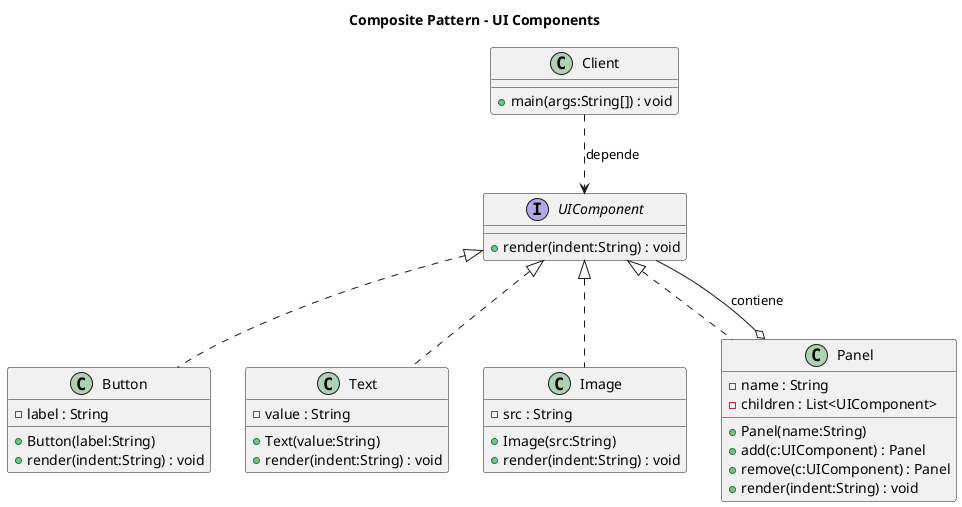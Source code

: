 @startuml
title Composite Pattern - UI Components

interface UIComponent {
    + render(indent:String) : void
}

class Button {
    - label : String
    + Button(label:String)
    + render(indent:String) : void
}

class Text {
    - value : String
    + Text(value:String)
    + render(indent:String) : void
}

class Image {
    - src : String
    + Image(src:String)
    + render(indent:String) : void
}

class Panel {
    - name : String
    - children : List<UIComponent>
    + Panel(name:String)
    + add(c:UIComponent) : Panel
    + remove(c:UIComponent) : Panel
    + render(indent:String) : void
}

class Client {
    + main(args:String[]) : void
}

UIComponent <|.. Button
UIComponent <|.. Text
UIComponent <|.. Image
UIComponent <|.. Panel

Panel o-- UIComponent : contiene
Client ..> UIComponent : depende
@enduml
